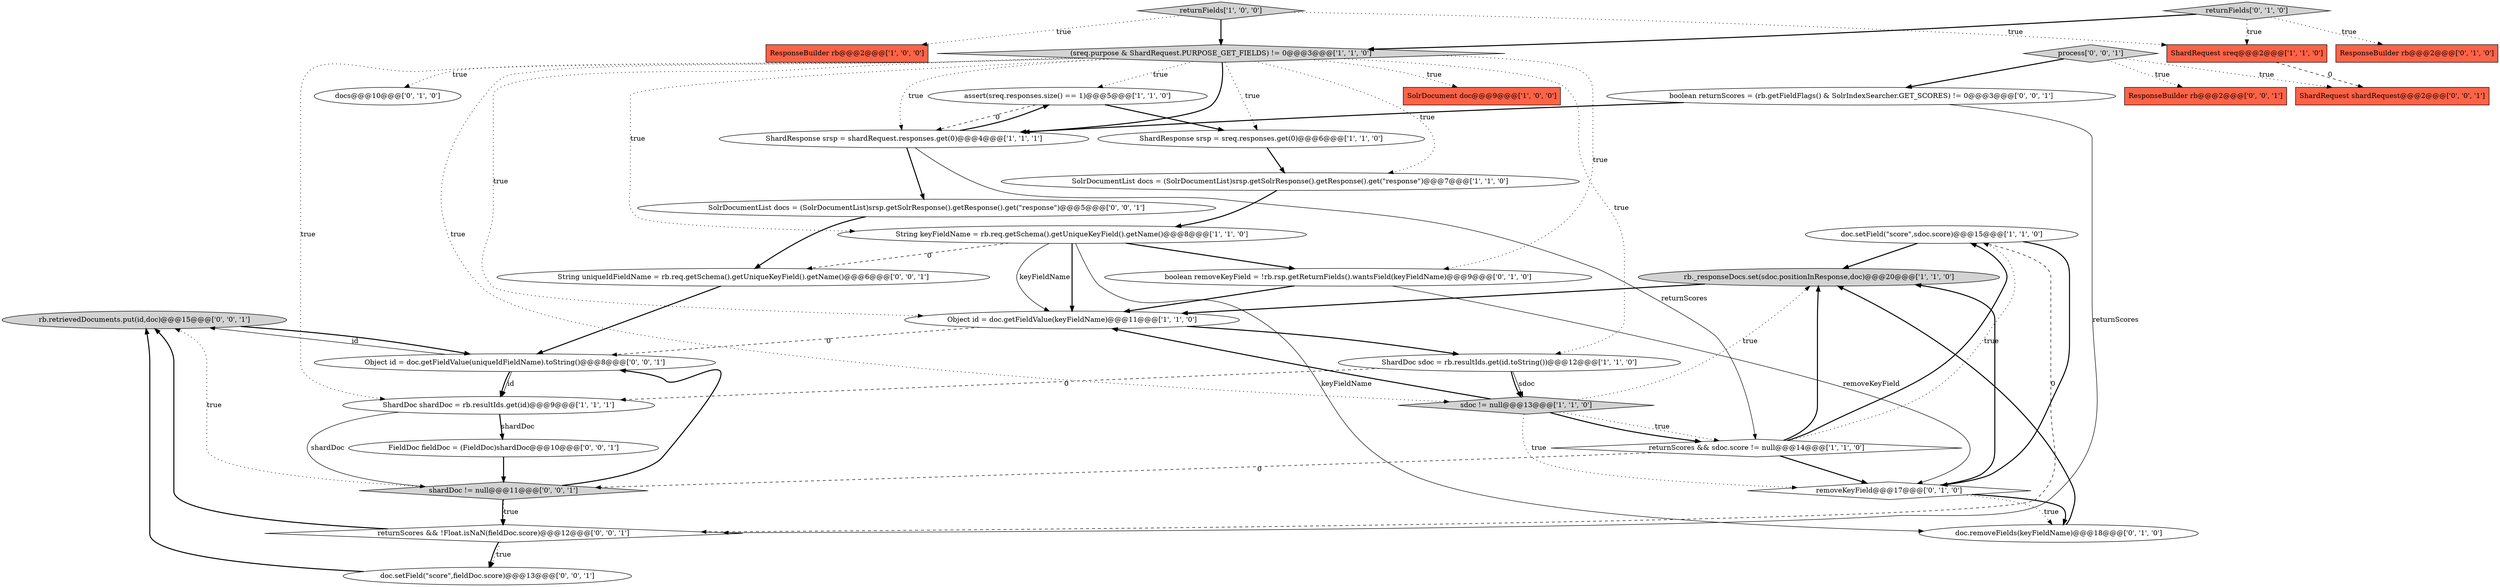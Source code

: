 digraph {
28 [style = filled, label = "rb.retrievedDocuments.put(id,doc)@@@15@@@['0', '0', '1']", fillcolor = lightgray, shape = ellipse image = "AAA0AAABBB3BBB"];
21 [style = filled, label = "boolean removeKeyField = !rb.rsp.getReturnFields().wantsField(keyFieldName)@@@9@@@['0', '1', '0']", fillcolor = white, shape = ellipse image = "AAA1AAABBB2BBB"];
9 [style = filled, label = "assert(sreq.responses.size() == 1)@@@5@@@['1', '1', '0']", fillcolor = white, shape = ellipse image = "AAA0AAABBB1BBB"];
27 [style = filled, label = "FieldDoc fieldDoc = (FieldDoc)shardDoc@@@10@@@['0', '0', '1']", fillcolor = white, shape = ellipse image = "AAA0AAABBB3BBB"];
13 [style = filled, label = "returnFields['1', '0', '0']", fillcolor = lightgray, shape = diamond image = "AAA0AAABBB1BBB"];
33 [style = filled, label = "ShardRequest shardRequest@@@2@@@['0', '0', '1']", fillcolor = tomato, shape = box image = "AAA0AAABBB3BBB"];
12 [style = filled, label = "Object id = doc.getFieldValue(keyFieldName)@@@11@@@['1', '1', '0']", fillcolor = white, shape = ellipse image = "AAA0AAABBB1BBB"];
10 [style = filled, label = "doc.setField(\"score\",sdoc.score)@@@15@@@['1', '1', '0']", fillcolor = white, shape = ellipse image = "AAA0AAABBB1BBB"];
3 [style = filled, label = "rb._responseDocs.set(sdoc.positionInResponse,doc)@@@20@@@['1', '1', '0']", fillcolor = lightgray, shape = ellipse image = "AAA0AAABBB1BBB"];
14 [style = filled, label = "SolrDocumentList docs = (SolrDocumentList)srsp.getSolrResponse().getResponse().get(\"response\")@@@7@@@['1', '1', '0']", fillcolor = white, shape = ellipse image = "AAA0AAABBB1BBB"];
23 [style = filled, label = "returnScores && !Float.isNaN(fieldDoc.score)@@@12@@@['0', '0', '1']", fillcolor = white, shape = diamond image = "AAA0AAABBB3BBB"];
7 [style = filled, label = "ShardRequest sreq@@@2@@@['1', '1', '0']", fillcolor = tomato, shape = box image = "AAA0AAABBB1BBB"];
30 [style = filled, label = "String uniqueIdFieldName = rb.req.getSchema().getUniqueKeyField().getName()@@@6@@@['0', '0', '1']", fillcolor = white, shape = ellipse image = "AAA0AAABBB3BBB"];
25 [style = filled, label = "SolrDocumentList docs = (SolrDocumentList)srsp.getSolrResponse().getResponse().get(\"response\")@@@5@@@['0', '0', '1']", fillcolor = white, shape = ellipse image = "AAA0AAABBB3BBB"];
11 [style = filled, label = "String keyFieldName = rb.req.getSchema().getUniqueKeyField().getName()@@@8@@@['1', '1', '0']", fillcolor = white, shape = ellipse image = "AAA0AAABBB1BBB"];
24 [style = filled, label = "Object id = doc.getFieldValue(uniqueIdFieldName).toString()@@@8@@@['0', '0', '1']", fillcolor = white, shape = ellipse image = "AAA0AAABBB3BBB"];
6 [style = filled, label = "returnScores && sdoc.score != null@@@14@@@['1', '1', '0']", fillcolor = white, shape = diamond image = "AAA0AAABBB1BBB"];
31 [style = filled, label = "process['0', '0', '1']", fillcolor = lightgray, shape = diamond image = "AAA0AAABBB3BBB"];
1 [style = filled, label = "SolrDocument doc@@@9@@@['1', '0', '0']", fillcolor = tomato, shape = box image = "AAA0AAABBB1BBB"];
5 [style = filled, label = "ShardResponse srsp = shardRequest.responses.get(0)@@@4@@@['1', '1', '1']", fillcolor = white, shape = ellipse image = "AAA0AAABBB1BBB"];
22 [style = filled, label = "doc.removeFields(keyFieldName)@@@18@@@['0', '1', '0']", fillcolor = white, shape = ellipse image = "AAA1AAABBB2BBB"];
18 [style = filled, label = "ResponseBuilder rb@@@2@@@['0', '1', '0']", fillcolor = tomato, shape = box image = "AAA0AAABBB2BBB"];
16 [style = filled, label = "ShardDoc shardDoc = rb.resultIds.get(id)@@@9@@@['1', '1', '1']", fillcolor = white, shape = ellipse image = "AAA0AAABBB1BBB"];
34 [style = filled, label = "doc.setField(\"score\",fieldDoc.score)@@@13@@@['0', '0', '1']", fillcolor = white, shape = ellipse image = "AAA0AAABBB3BBB"];
4 [style = filled, label = "ResponseBuilder rb@@@2@@@['1', '0', '0']", fillcolor = tomato, shape = box image = "AAA0AAABBB1BBB"];
17 [style = filled, label = "docs@@@10@@@['0', '1', '0']", fillcolor = white, shape = ellipse image = "AAA0AAABBB2BBB"];
29 [style = filled, label = "ResponseBuilder rb@@@2@@@['0', '0', '1']", fillcolor = tomato, shape = box image = "AAA0AAABBB3BBB"];
8 [style = filled, label = "sdoc != null@@@13@@@['1', '1', '0']", fillcolor = lightgray, shape = diamond image = "AAA0AAABBB1BBB"];
32 [style = filled, label = "shardDoc != null@@@11@@@['0', '0', '1']", fillcolor = lightgray, shape = diamond image = "AAA0AAABBB3BBB"];
19 [style = filled, label = "removeKeyField@@@17@@@['0', '1', '0']", fillcolor = white, shape = diamond image = "AAA1AAABBB2BBB"];
20 [style = filled, label = "returnFields['0', '1', '0']", fillcolor = lightgray, shape = diamond image = "AAA0AAABBB2BBB"];
15 [style = filled, label = "ShardDoc sdoc = rb.resultIds.get(id.toString())@@@12@@@['1', '1', '0']", fillcolor = white, shape = ellipse image = "AAA0AAABBB1BBB"];
26 [style = filled, label = "boolean returnScores = (rb.getFieldFlags() & SolrIndexSearcher.GET_SCORES) != 0@@@3@@@['0', '0', '1']", fillcolor = white, shape = ellipse image = "AAA0AAABBB3BBB"];
0 [style = filled, label = "ShardResponse srsp = sreq.responses.get(0)@@@6@@@['1', '1', '0']", fillcolor = white, shape = ellipse image = "AAA0AAABBB1BBB"];
2 [style = filled, label = "(sreq.purpose & ShardRequest.PURPOSE_GET_FIELDS) != 0@@@3@@@['1', '1', '0']", fillcolor = lightgray, shape = diamond image = "AAA0AAABBB1BBB"];
19->3 [style = bold, label=""];
2->11 [style = dotted, label="true"];
2->17 [style = dotted, label="true"];
32->23 [style = bold, label=""];
23->34 [style = dotted, label="true"];
16->27 [style = solid, label="shardDoc"];
13->4 [style = dotted, label="true"];
11->12 [style = bold, label=""];
11->21 [style = bold, label=""];
8->12 [style = bold, label=""];
34->28 [style = bold, label=""];
9->5 [style = dashed, label="0"];
2->8 [style = dotted, label="true"];
20->18 [style = dotted, label="true"];
2->5 [style = bold, label=""];
12->15 [style = bold, label=""];
2->9 [style = dotted, label="true"];
22->3 [style = bold, label=""];
16->32 [style = solid, label="shardDoc"];
8->6 [style = dotted, label="true"];
31->33 [style = dotted, label="true"];
2->5 [style = dotted, label="true"];
6->32 [style = dashed, label="0"];
32->23 [style = dotted, label="true"];
11->30 [style = dashed, label="0"];
19->22 [style = bold, label=""];
27->32 [style = bold, label=""];
9->0 [style = bold, label=""];
8->6 [style = bold, label=""];
5->9 [style = bold, label=""];
6->19 [style = bold, label=""];
14->11 [style = bold, label=""];
2->14 [style = dotted, label="true"];
31->26 [style = bold, label=""];
21->12 [style = bold, label=""];
2->21 [style = dotted, label="true"];
8->19 [style = dotted, label="true"];
2->16 [style = dotted, label="true"];
10->3 [style = bold, label=""];
6->10 [style = bold, label=""];
10->19 [style = bold, label=""];
23->34 [style = bold, label=""];
24->28 [style = solid, label="id"];
2->1 [style = dotted, label="true"];
12->24 [style = dashed, label="0"];
32->28 [style = dotted, label="true"];
28->24 [style = bold, label=""];
2->15 [style = dotted, label="true"];
26->5 [style = bold, label=""];
6->10 [style = dotted, label="true"];
3->12 [style = bold, label=""];
5->25 [style = bold, label=""];
24->16 [style = bold, label=""];
19->22 [style = dotted, label="true"];
11->12 [style = solid, label="keyFieldName"];
15->8 [style = solid, label="sdoc"];
6->3 [style = bold, label=""];
20->7 [style = dotted, label="true"];
16->27 [style = bold, label=""];
2->12 [style = dotted, label="true"];
31->29 [style = dotted, label="true"];
5->6 [style = solid, label="returnScores"];
26->23 [style = solid, label="returnScores"];
8->3 [style = dotted, label="true"];
23->28 [style = bold, label=""];
20->2 [style = bold, label=""];
2->0 [style = dotted, label="true"];
10->23 [style = dashed, label="0"];
0->14 [style = bold, label=""];
13->2 [style = bold, label=""];
21->19 [style = solid, label="removeKeyField"];
15->8 [style = bold, label=""];
25->30 [style = bold, label=""];
11->22 [style = solid, label="keyFieldName"];
13->7 [style = dotted, label="true"];
30->24 [style = bold, label=""];
7->33 [style = dashed, label="0"];
24->16 [style = solid, label="id"];
15->16 [style = dashed, label="0"];
32->24 [style = bold, label=""];
}
